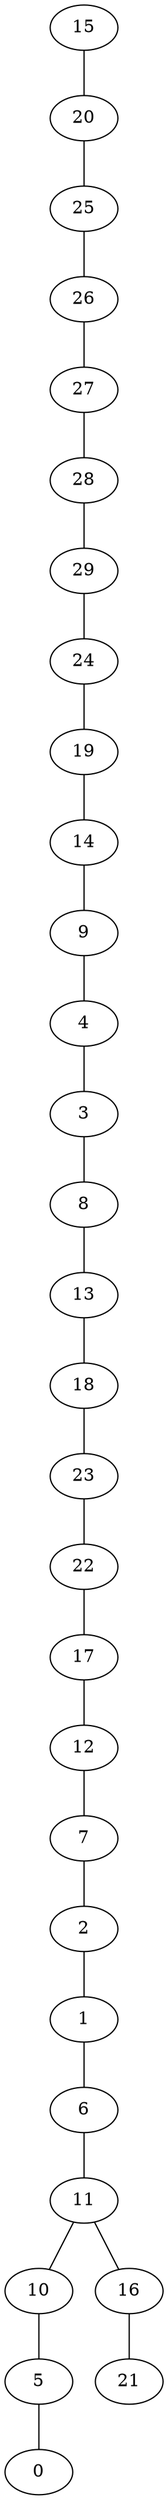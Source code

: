 graph {
	0
	1
	2
	3
	4
	5
	6
	7
	8
	9
	10
	11
	12
	13
	14
	15
	16
	17
	18
	19
	20
	21
	22
	23
	24
	25
	26
	27
	28
	29
	1 -- 6;
	2 -- 1;
	3 -- 8;
	4 -- 3;
	5 -- 0;
	6 -- 11;
	7 -- 2;
	8 -- 13;
	9 -- 4;
	10 -- 5;
	11 -- 16;
	11 -- 10;
	12 -- 7;
	13 -- 18;
	14 -- 9;
	15 -- 20;
	16 -- 21;
	17 -- 12;
	18 -- 23;
	19 -- 14;
	20 -- 25;
	22 -- 17;
	23 -- 22;
	24 -- 19;
	25 -- 26;
	26 -- 27;
	27 -- 28;
	28 -- 29;
	29 -- 24;
}